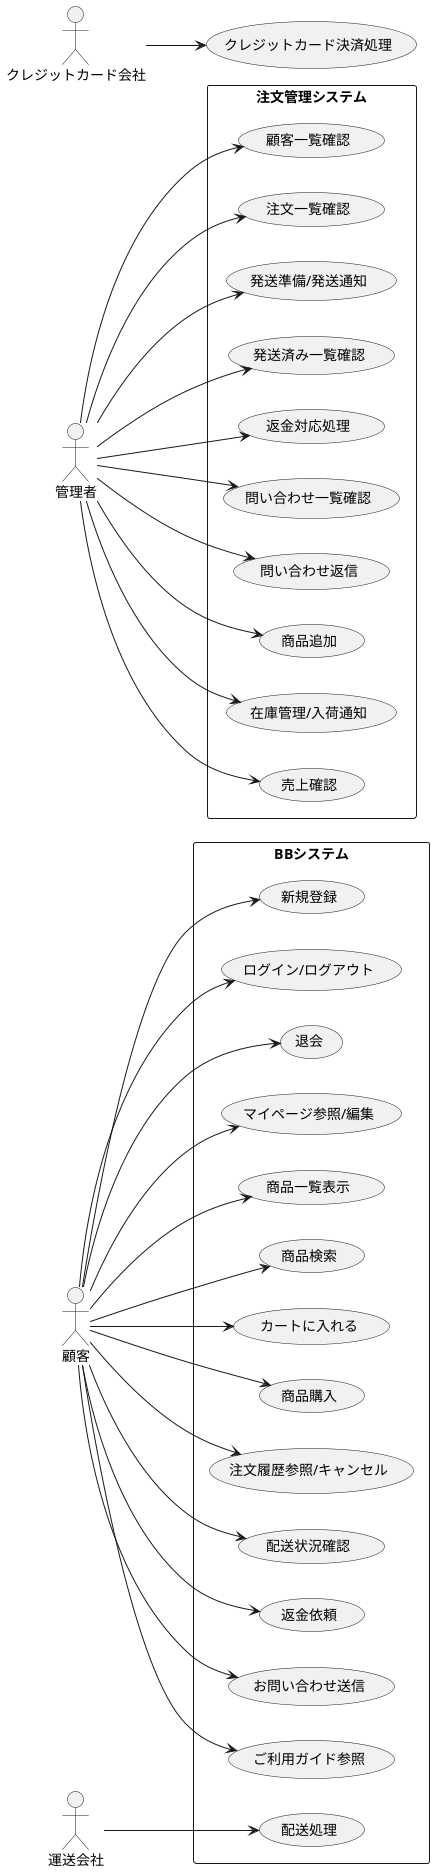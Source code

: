 @startuml  
left to right direction

actor Customer as "顧客"
actor Admin as "管理者"
actor Carrier as "運送会社"
actor CreditCompany as "クレジットカード会社"

rectangle "BBシステム" {
  (新規登録) as UC1
  (ログイン/ログアウト) as UC2
  (退会) as UC3
  (マイページ参照/編集) as UC4
  (商品一覧表示) as UC5
  (商品検索) as UC6
  (カートに入れる) as UC7
  (商品購入) as UC8
  (注文履歴参照/キャンセル) as UC9
  (配送状況確認) as UC10
  (返金依頼) as UC12
  
  (お問い合わせ送信) as UC11
  (ご利用ガイド参照) as UC13

  (配送処理) as UC24
}
rectangle "注文管理システム" {
  (顧客一覧確認) as UC14
  (注文一覧確認) as UC15
  (発送準備/発送通知) as UC16
  (発送済み一覧確認) as UC17
  (返金対応処理) as UC18
  
  (問い合わせ一覧確認) as UC19
  (問い合わせ返信) as UC20
  
  (商品追加) as UC21
  (在庫管理/入荷通知) as UC22
  (売上確認) as UC23
}

(クレジットカード決済処理) as UC25


Customer --> UC1
Customer --> UC2
Customer --> UC3
Customer --> UC4
Customer --> UC5
Customer --> UC6
Customer --> UC7
Customer --> UC8
Customer --> UC9
Customer --> UC10
Customer --> UC12
Customer --> UC11
Customer --> UC13


Admin --> UC14
Admin --> UC15
Admin --> UC16
Admin --> UC17
Admin --> UC18
Admin --> UC19
Admin --> UC20
Admin --> UC21
Admin --> UC22
Admin --> UC23


Carrier --> UC24
CreditCompany --> UC25

@enduml
